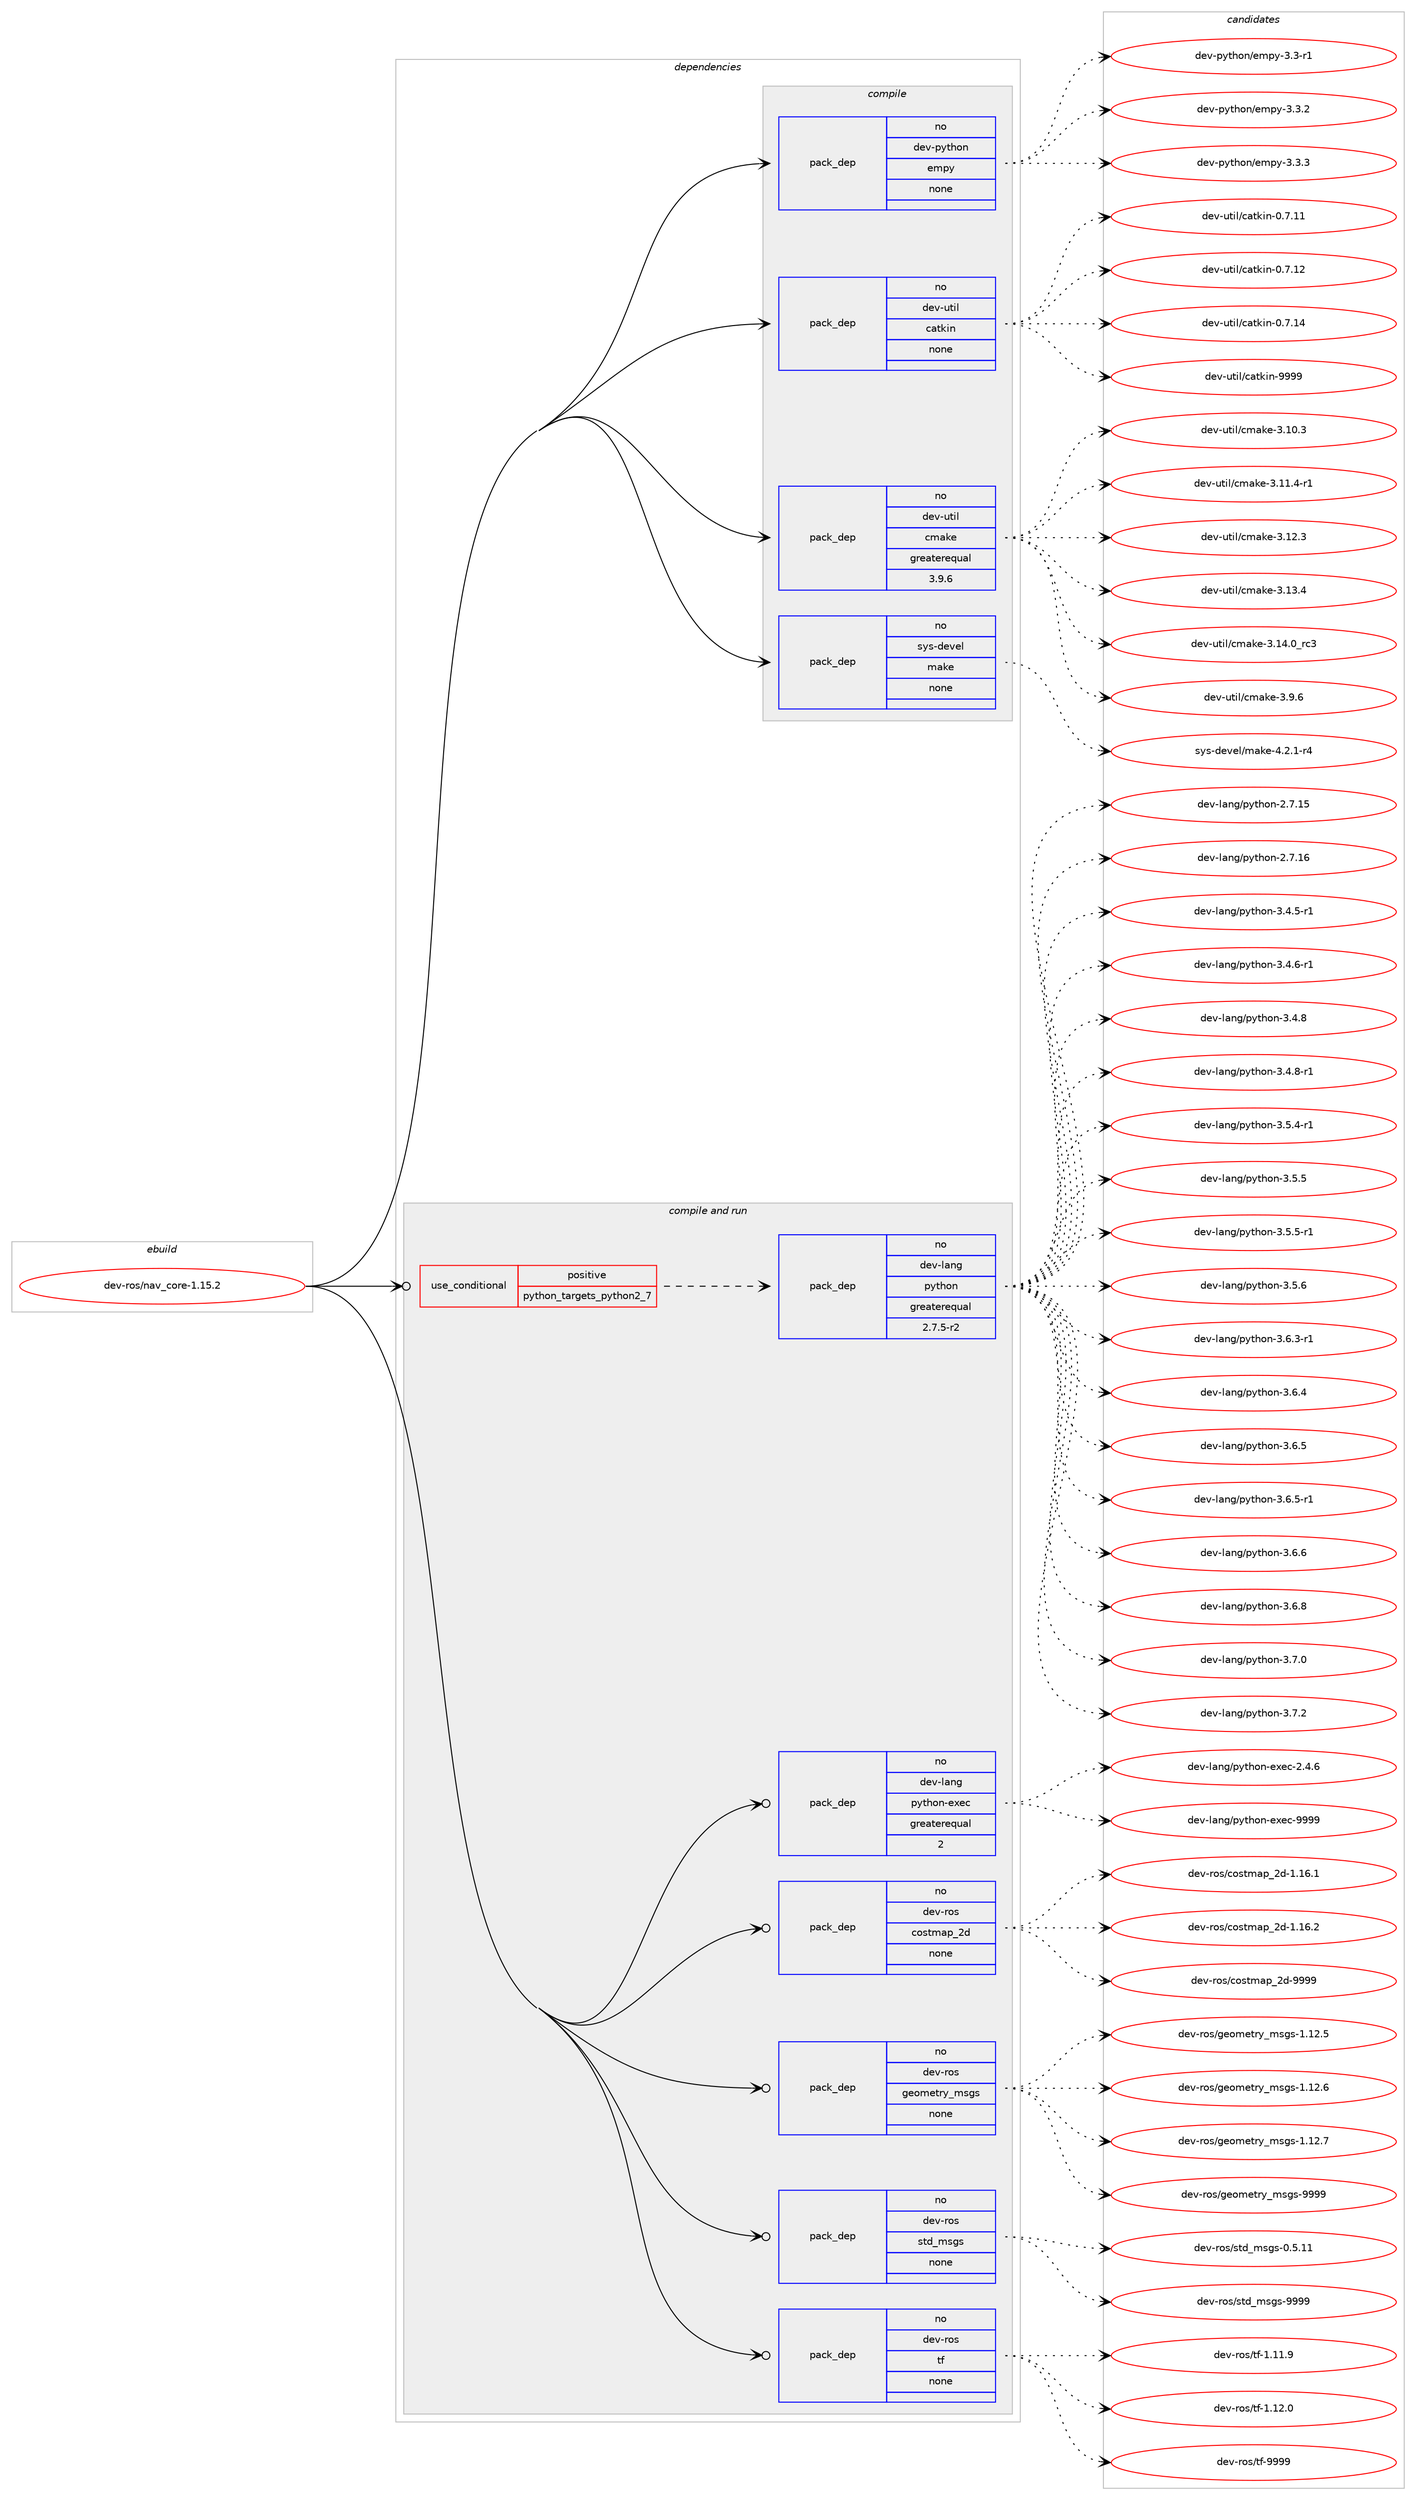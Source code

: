 digraph prolog {

# *************
# Graph options
# *************

newrank=true;
concentrate=true;
compound=true;
graph [rankdir=LR,fontname=Helvetica,fontsize=10,ranksep=1.5];#, ranksep=2.5, nodesep=0.2];
edge  [arrowhead=vee];
node  [fontname=Helvetica,fontsize=10];

# **********
# The ebuild
# **********

subgraph cluster_leftcol {
color=gray;
rank=same;
label=<<i>ebuild</i>>;
id [label="dev-ros/nav_core-1.15.2", color=red, width=4, href="../dev-ros/nav_core-1.15.2.svg"];
}

# ****************
# The dependencies
# ****************

subgraph cluster_midcol {
color=gray;
label=<<i>dependencies</i>>;
subgraph cluster_compile {
fillcolor="#eeeeee";
style=filled;
label=<<i>compile</i>>;
subgraph pack1047757 {
dependency1460243 [label=<<TABLE BORDER="0" CELLBORDER="1" CELLSPACING="0" CELLPADDING="4" WIDTH="220"><TR><TD ROWSPAN="6" CELLPADDING="30">pack_dep</TD></TR><TR><TD WIDTH="110">no</TD></TR><TR><TD>dev-python</TD></TR><TR><TD>empy</TD></TR><TR><TD>none</TD></TR><TR><TD></TD></TR></TABLE>>, shape=none, color=blue];
}
id:e -> dependency1460243:w [weight=20,style="solid",arrowhead="vee"];
subgraph pack1047758 {
dependency1460244 [label=<<TABLE BORDER="0" CELLBORDER="1" CELLSPACING="0" CELLPADDING="4" WIDTH="220"><TR><TD ROWSPAN="6" CELLPADDING="30">pack_dep</TD></TR><TR><TD WIDTH="110">no</TD></TR><TR><TD>dev-util</TD></TR><TR><TD>catkin</TD></TR><TR><TD>none</TD></TR><TR><TD></TD></TR></TABLE>>, shape=none, color=blue];
}
id:e -> dependency1460244:w [weight=20,style="solid",arrowhead="vee"];
subgraph pack1047759 {
dependency1460245 [label=<<TABLE BORDER="0" CELLBORDER="1" CELLSPACING="0" CELLPADDING="4" WIDTH="220"><TR><TD ROWSPAN="6" CELLPADDING="30">pack_dep</TD></TR><TR><TD WIDTH="110">no</TD></TR><TR><TD>dev-util</TD></TR><TR><TD>cmake</TD></TR><TR><TD>greaterequal</TD></TR><TR><TD>3.9.6</TD></TR></TABLE>>, shape=none, color=blue];
}
id:e -> dependency1460245:w [weight=20,style="solid",arrowhead="vee"];
subgraph pack1047760 {
dependency1460246 [label=<<TABLE BORDER="0" CELLBORDER="1" CELLSPACING="0" CELLPADDING="4" WIDTH="220"><TR><TD ROWSPAN="6" CELLPADDING="30">pack_dep</TD></TR><TR><TD WIDTH="110">no</TD></TR><TR><TD>sys-devel</TD></TR><TR><TD>make</TD></TR><TR><TD>none</TD></TR><TR><TD></TD></TR></TABLE>>, shape=none, color=blue];
}
id:e -> dependency1460246:w [weight=20,style="solid",arrowhead="vee"];
}
subgraph cluster_compileandrun {
fillcolor="#eeeeee";
style=filled;
label=<<i>compile and run</i>>;
subgraph cond389096 {
dependency1460247 [label=<<TABLE BORDER="0" CELLBORDER="1" CELLSPACING="0" CELLPADDING="4"><TR><TD ROWSPAN="3" CELLPADDING="10">use_conditional</TD></TR><TR><TD>positive</TD></TR><TR><TD>python_targets_python2_7</TD></TR></TABLE>>, shape=none, color=red];
subgraph pack1047761 {
dependency1460248 [label=<<TABLE BORDER="0" CELLBORDER="1" CELLSPACING="0" CELLPADDING="4" WIDTH="220"><TR><TD ROWSPAN="6" CELLPADDING="30">pack_dep</TD></TR><TR><TD WIDTH="110">no</TD></TR><TR><TD>dev-lang</TD></TR><TR><TD>python</TD></TR><TR><TD>greaterequal</TD></TR><TR><TD>2.7.5-r2</TD></TR></TABLE>>, shape=none, color=blue];
}
dependency1460247:e -> dependency1460248:w [weight=20,style="dashed",arrowhead="vee"];
}
id:e -> dependency1460247:w [weight=20,style="solid",arrowhead="odotvee"];
subgraph pack1047762 {
dependency1460249 [label=<<TABLE BORDER="0" CELLBORDER="1" CELLSPACING="0" CELLPADDING="4" WIDTH="220"><TR><TD ROWSPAN="6" CELLPADDING="30">pack_dep</TD></TR><TR><TD WIDTH="110">no</TD></TR><TR><TD>dev-lang</TD></TR><TR><TD>python-exec</TD></TR><TR><TD>greaterequal</TD></TR><TR><TD>2</TD></TR></TABLE>>, shape=none, color=blue];
}
id:e -> dependency1460249:w [weight=20,style="solid",arrowhead="odotvee"];
subgraph pack1047763 {
dependency1460250 [label=<<TABLE BORDER="0" CELLBORDER="1" CELLSPACING="0" CELLPADDING="4" WIDTH="220"><TR><TD ROWSPAN="6" CELLPADDING="30">pack_dep</TD></TR><TR><TD WIDTH="110">no</TD></TR><TR><TD>dev-ros</TD></TR><TR><TD>costmap_2d</TD></TR><TR><TD>none</TD></TR><TR><TD></TD></TR></TABLE>>, shape=none, color=blue];
}
id:e -> dependency1460250:w [weight=20,style="solid",arrowhead="odotvee"];
subgraph pack1047764 {
dependency1460251 [label=<<TABLE BORDER="0" CELLBORDER="1" CELLSPACING="0" CELLPADDING="4" WIDTH="220"><TR><TD ROWSPAN="6" CELLPADDING="30">pack_dep</TD></TR><TR><TD WIDTH="110">no</TD></TR><TR><TD>dev-ros</TD></TR><TR><TD>geometry_msgs</TD></TR><TR><TD>none</TD></TR><TR><TD></TD></TR></TABLE>>, shape=none, color=blue];
}
id:e -> dependency1460251:w [weight=20,style="solid",arrowhead="odotvee"];
subgraph pack1047765 {
dependency1460252 [label=<<TABLE BORDER="0" CELLBORDER="1" CELLSPACING="0" CELLPADDING="4" WIDTH="220"><TR><TD ROWSPAN="6" CELLPADDING="30">pack_dep</TD></TR><TR><TD WIDTH="110">no</TD></TR><TR><TD>dev-ros</TD></TR><TR><TD>std_msgs</TD></TR><TR><TD>none</TD></TR><TR><TD></TD></TR></TABLE>>, shape=none, color=blue];
}
id:e -> dependency1460252:w [weight=20,style="solid",arrowhead="odotvee"];
subgraph pack1047766 {
dependency1460253 [label=<<TABLE BORDER="0" CELLBORDER="1" CELLSPACING="0" CELLPADDING="4" WIDTH="220"><TR><TD ROWSPAN="6" CELLPADDING="30">pack_dep</TD></TR><TR><TD WIDTH="110">no</TD></TR><TR><TD>dev-ros</TD></TR><TR><TD>tf</TD></TR><TR><TD>none</TD></TR><TR><TD></TD></TR></TABLE>>, shape=none, color=blue];
}
id:e -> dependency1460253:w [weight=20,style="solid",arrowhead="odotvee"];
}
subgraph cluster_run {
fillcolor="#eeeeee";
style=filled;
label=<<i>run</i>>;
}
}

# **************
# The candidates
# **************

subgraph cluster_choices {
rank=same;
color=gray;
label=<<i>candidates</i>>;

subgraph choice1047757 {
color=black;
nodesep=1;
choice1001011184511212111610411111047101109112121455146514511449 [label="dev-python/empy-3.3-r1", color=red, width=4,href="../dev-python/empy-3.3-r1.svg"];
choice1001011184511212111610411111047101109112121455146514650 [label="dev-python/empy-3.3.2", color=red, width=4,href="../dev-python/empy-3.3.2.svg"];
choice1001011184511212111610411111047101109112121455146514651 [label="dev-python/empy-3.3.3", color=red, width=4,href="../dev-python/empy-3.3.3.svg"];
dependency1460243:e -> choice1001011184511212111610411111047101109112121455146514511449:w [style=dotted,weight="100"];
dependency1460243:e -> choice1001011184511212111610411111047101109112121455146514650:w [style=dotted,weight="100"];
dependency1460243:e -> choice1001011184511212111610411111047101109112121455146514651:w [style=dotted,weight="100"];
}
subgraph choice1047758 {
color=black;
nodesep=1;
choice1001011184511711610510847999711610710511045484655464949 [label="dev-util/catkin-0.7.11", color=red, width=4,href="../dev-util/catkin-0.7.11.svg"];
choice1001011184511711610510847999711610710511045484655464950 [label="dev-util/catkin-0.7.12", color=red, width=4,href="../dev-util/catkin-0.7.12.svg"];
choice1001011184511711610510847999711610710511045484655464952 [label="dev-util/catkin-0.7.14", color=red, width=4,href="../dev-util/catkin-0.7.14.svg"];
choice100101118451171161051084799971161071051104557575757 [label="dev-util/catkin-9999", color=red, width=4,href="../dev-util/catkin-9999.svg"];
dependency1460244:e -> choice1001011184511711610510847999711610710511045484655464949:w [style=dotted,weight="100"];
dependency1460244:e -> choice1001011184511711610510847999711610710511045484655464950:w [style=dotted,weight="100"];
dependency1460244:e -> choice1001011184511711610510847999711610710511045484655464952:w [style=dotted,weight="100"];
dependency1460244:e -> choice100101118451171161051084799971161071051104557575757:w [style=dotted,weight="100"];
}
subgraph choice1047759 {
color=black;
nodesep=1;
choice1001011184511711610510847991099710710145514649484651 [label="dev-util/cmake-3.10.3", color=red, width=4,href="../dev-util/cmake-3.10.3.svg"];
choice10010111845117116105108479910997107101455146494946524511449 [label="dev-util/cmake-3.11.4-r1", color=red, width=4,href="../dev-util/cmake-3.11.4-r1.svg"];
choice1001011184511711610510847991099710710145514649504651 [label="dev-util/cmake-3.12.3", color=red, width=4,href="../dev-util/cmake-3.12.3.svg"];
choice1001011184511711610510847991099710710145514649514652 [label="dev-util/cmake-3.13.4", color=red, width=4,href="../dev-util/cmake-3.13.4.svg"];
choice1001011184511711610510847991099710710145514649524648951149951 [label="dev-util/cmake-3.14.0_rc3", color=red, width=4,href="../dev-util/cmake-3.14.0_rc3.svg"];
choice10010111845117116105108479910997107101455146574654 [label="dev-util/cmake-3.9.6", color=red, width=4,href="../dev-util/cmake-3.9.6.svg"];
dependency1460245:e -> choice1001011184511711610510847991099710710145514649484651:w [style=dotted,weight="100"];
dependency1460245:e -> choice10010111845117116105108479910997107101455146494946524511449:w [style=dotted,weight="100"];
dependency1460245:e -> choice1001011184511711610510847991099710710145514649504651:w [style=dotted,weight="100"];
dependency1460245:e -> choice1001011184511711610510847991099710710145514649514652:w [style=dotted,weight="100"];
dependency1460245:e -> choice1001011184511711610510847991099710710145514649524648951149951:w [style=dotted,weight="100"];
dependency1460245:e -> choice10010111845117116105108479910997107101455146574654:w [style=dotted,weight="100"];
}
subgraph choice1047760 {
color=black;
nodesep=1;
choice1151211154510010111810110847109971071014552465046494511452 [label="sys-devel/make-4.2.1-r4", color=red, width=4,href="../sys-devel/make-4.2.1-r4.svg"];
dependency1460246:e -> choice1151211154510010111810110847109971071014552465046494511452:w [style=dotted,weight="100"];
}
subgraph choice1047761 {
color=black;
nodesep=1;
choice10010111845108971101034711212111610411111045504655464953 [label="dev-lang/python-2.7.15", color=red, width=4,href="../dev-lang/python-2.7.15.svg"];
choice10010111845108971101034711212111610411111045504655464954 [label="dev-lang/python-2.7.16", color=red, width=4,href="../dev-lang/python-2.7.16.svg"];
choice1001011184510897110103471121211161041111104551465246534511449 [label="dev-lang/python-3.4.5-r1", color=red, width=4,href="../dev-lang/python-3.4.5-r1.svg"];
choice1001011184510897110103471121211161041111104551465246544511449 [label="dev-lang/python-3.4.6-r1", color=red, width=4,href="../dev-lang/python-3.4.6-r1.svg"];
choice100101118451089711010347112121116104111110455146524656 [label="dev-lang/python-3.4.8", color=red, width=4,href="../dev-lang/python-3.4.8.svg"];
choice1001011184510897110103471121211161041111104551465246564511449 [label="dev-lang/python-3.4.8-r1", color=red, width=4,href="../dev-lang/python-3.4.8-r1.svg"];
choice1001011184510897110103471121211161041111104551465346524511449 [label="dev-lang/python-3.5.4-r1", color=red, width=4,href="../dev-lang/python-3.5.4-r1.svg"];
choice100101118451089711010347112121116104111110455146534653 [label="dev-lang/python-3.5.5", color=red, width=4,href="../dev-lang/python-3.5.5.svg"];
choice1001011184510897110103471121211161041111104551465346534511449 [label="dev-lang/python-3.5.5-r1", color=red, width=4,href="../dev-lang/python-3.5.5-r1.svg"];
choice100101118451089711010347112121116104111110455146534654 [label="dev-lang/python-3.5.6", color=red, width=4,href="../dev-lang/python-3.5.6.svg"];
choice1001011184510897110103471121211161041111104551465446514511449 [label="dev-lang/python-3.6.3-r1", color=red, width=4,href="../dev-lang/python-3.6.3-r1.svg"];
choice100101118451089711010347112121116104111110455146544652 [label="dev-lang/python-3.6.4", color=red, width=4,href="../dev-lang/python-3.6.4.svg"];
choice100101118451089711010347112121116104111110455146544653 [label="dev-lang/python-3.6.5", color=red, width=4,href="../dev-lang/python-3.6.5.svg"];
choice1001011184510897110103471121211161041111104551465446534511449 [label="dev-lang/python-3.6.5-r1", color=red, width=4,href="../dev-lang/python-3.6.5-r1.svg"];
choice100101118451089711010347112121116104111110455146544654 [label="dev-lang/python-3.6.6", color=red, width=4,href="../dev-lang/python-3.6.6.svg"];
choice100101118451089711010347112121116104111110455146544656 [label="dev-lang/python-3.6.8", color=red, width=4,href="../dev-lang/python-3.6.8.svg"];
choice100101118451089711010347112121116104111110455146554648 [label="dev-lang/python-3.7.0", color=red, width=4,href="../dev-lang/python-3.7.0.svg"];
choice100101118451089711010347112121116104111110455146554650 [label="dev-lang/python-3.7.2", color=red, width=4,href="../dev-lang/python-3.7.2.svg"];
dependency1460248:e -> choice10010111845108971101034711212111610411111045504655464953:w [style=dotted,weight="100"];
dependency1460248:e -> choice10010111845108971101034711212111610411111045504655464954:w [style=dotted,weight="100"];
dependency1460248:e -> choice1001011184510897110103471121211161041111104551465246534511449:w [style=dotted,weight="100"];
dependency1460248:e -> choice1001011184510897110103471121211161041111104551465246544511449:w [style=dotted,weight="100"];
dependency1460248:e -> choice100101118451089711010347112121116104111110455146524656:w [style=dotted,weight="100"];
dependency1460248:e -> choice1001011184510897110103471121211161041111104551465246564511449:w [style=dotted,weight="100"];
dependency1460248:e -> choice1001011184510897110103471121211161041111104551465346524511449:w [style=dotted,weight="100"];
dependency1460248:e -> choice100101118451089711010347112121116104111110455146534653:w [style=dotted,weight="100"];
dependency1460248:e -> choice1001011184510897110103471121211161041111104551465346534511449:w [style=dotted,weight="100"];
dependency1460248:e -> choice100101118451089711010347112121116104111110455146534654:w [style=dotted,weight="100"];
dependency1460248:e -> choice1001011184510897110103471121211161041111104551465446514511449:w [style=dotted,weight="100"];
dependency1460248:e -> choice100101118451089711010347112121116104111110455146544652:w [style=dotted,weight="100"];
dependency1460248:e -> choice100101118451089711010347112121116104111110455146544653:w [style=dotted,weight="100"];
dependency1460248:e -> choice1001011184510897110103471121211161041111104551465446534511449:w [style=dotted,weight="100"];
dependency1460248:e -> choice100101118451089711010347112121116104111110455146544654:w [style=dotted,weight="100"];
dependency1460248:e -> choice100101118451089711010347112121116104111110455146544656:w [style=dotted,weight="100"];
dependency1460248:e -> choice100101118451089711010347112121116104111110455146554648:w [style=dotted,weight="100"];
dependency1460248:e -> choice100101118451089711010347112121116104111110455146554650:w [style=dotted,weight="100"];
}
subgraph choice1047762 {
color=black;
nodesep=1;
choice1001011184510897110103471121211161041111104510112010199455046524654 [label="dev-lang/python-exec-2.4.6", color=red, width=4,href="../dev-lang/python-exec-2.4.6.svg"];
choice10010111845108971101034711212111610411111045101120101994557575757 [label="dev-lang/python-exec-9999", color=red, width=4,href="../dev-lang/python-exec-9999.svg"];
dependency1460249:e -> choice1001011184510897110103471121211161041111104510112010199455046524654:w [style=dotted,weight="100"];
dependency1460249:e -> choice10010111845108971101034711212111610411111045101120101994557575757:w [style=dotted,weight="100"];
}
subgraph choice1047763 {
color=black;
nodesep=1;
choice10010111845114111115479911111511610997112955010045494649544649 [label="dev-ros/costmap_2d-1.16.1", color=red, width=4,href="../dev-ros/costmap_2d-1.16.1.svg"];
choice10010111845114111115479911111511610997112955010045494649544650 [label="dev-ros/costmap_2d-1.16.2", color=red, width=4,href="../dev-ros/costmap_2d-1.16.2.svg"];
choice1001011184511411111547991111151161099711295501004557575757 [label="dev-ros/costmap_2d-9999", color=red, width=4,href="../dev-ros/costmap_2d-9999.svg"];
dependency1460250:e -> choice10010111845114111115479911111511610997112955010045494649544649:w [style=dotted,weight="100"];
dependency1460250:e -> choice10010111845114111115479911111511610997112955010045494649544650:w [style=dotted,weight="100"];
dependency1460250:e -> choice1001011184511411111547991111151161099711295501004557575757:w [style=dotted,weight="100"];
}
subgraph choice1047764 {
color=black;
nodesep=1;
choice10010111845114111115471031011111091011161141219510911510311545494649504653 [label="dev-ros/geometry_msgs-1.12.5", color=red, width=4,href="../dev-ros/geometry_msgs-1.12.5.svg"];
choice10010111845114111115471031011111091011161141219510911510311545494649504654 [label="dev-ros/geometry_msgs-1.12.6", color=red, width=4,href="../dev-ros/geometry_msgs-1.12.6.svg"];
choice10010111845114111115471031011111091011161141219510911510311545494649504655 [label="dev-ros/geometry_msgs-1.12.7", color=red, width=4,href="../dev-ros/geometry_msgs-1.12.7.svg"];
choice1001011184511411111547103101111109101116114121951091151031154557575757 [label="dev-ros/geometry_msgs-9999", color=red, width=4,href="../dev-ros/geometry_msgs-9999.svg"];
dependency1460251:e -> choice10010111845114111115471031011111091011161141219510911510311545494649504653:w [style=dotted,weight="100"];
dependency1460251:e -> choice10010111845114111115471031011111091011161141219510911510311545494649504654:w [style=dotted,weight="100"];
dependency1460251:e -> choice10010111845114111115471031011111091011161141219510911510311545494649504655:w [style=dotted,weight="100"];
dependency1460251:e -> choice1001011184511411111547103101111109101116114121951091151031154557575757:w [style=dotted,weight="100"];
}
subgraph choice1047765 {
color=black;
nodesep=1;
choice10010111845114111115471151161009510911510311545484653464949 [label="dev-ros/std_msgs-0.5.11", color=red, width=4,href="../dev-ros/std_msgs-0.5.11.svg"];
choice1001011184511411111547115116100951091151031154557575757 [label="dev-ros/std_msgs-9999", color=red, width=4,href="../dev-ros/std_msgs-9999.svg"];
dependency1460252:e -> choice10010111845114111115471151161009510911510311545484653464949:w [style=dotted,weight="100"];
dependency1460252:e -> choice1001011184511411111547115116100951091151031154557575757:w [style=dotted,weight="100"];
}
subgraph choice1047766 {
color=black;
nodesep=1;
choice100101118451141111154711610245494649494657 [label="dev-ros/tf-1.11.9", color=red, width=4,href="../dev-ros/tf-1.11.9.svg"];
choice100101118451141111154711610245494649504648 [label="dev-ros/tf-1.12.0", color=red, width=4,href="../dev-ros/tf-1.12.0.svg"];
choice10010111845114111115471161024557575757 [label="dev-ros/tf-9999", color=red, width=4,href="../dev-ros/tf-9999.svg"];
dependency1460253:e -> choice100101118451141111154711610245494649494657:w [style=dotted,weight="100"];
dependency1460253:e -> choice100101118451141111154711610245494649504648:w [style=dotted,weight="100"];
dependency1460253:e -> choice10010111845114111115471161024557575757:w [style=dotted,weight="100"];
}
}

}
